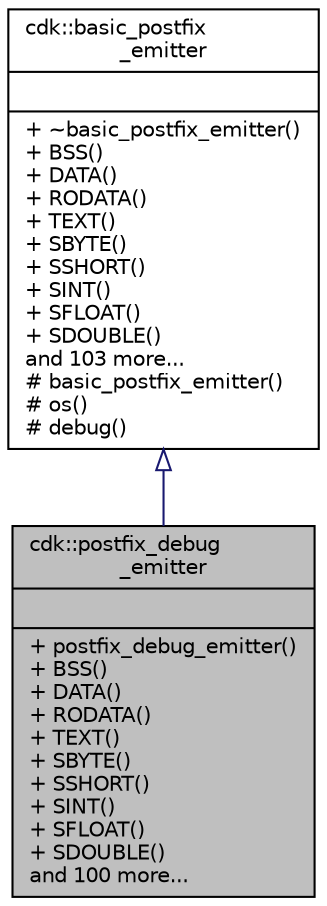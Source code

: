 digraph "cdk::postfix_debug_emitter"
{
  edge [fontname="Helvetica",fontsize="10",labelfontname="Helvetica",labelfontsize="10"];
  node [fontname="Helvetica",fontsize="10",shape=record];
  Node0 [label="{cdk::postfix_debug\l_emitter\n||+ postfix_debug_emitter()\l+ BSS()\l+ DATA()\l+ RODATA()\l+ TEXT()\l+ SBYTE()\l+ SSHORT()\l+ SINT()\l+ SFLOAT()\l+ SDOUBLE()\land 100 more...\l}",height=0.2,width=0.4,color="black", fillcolor="grey75", style="filled", fontcolor="black"];
  Node1 -> Node0 [dir="back",color="midnightblue",fontsize="10",style="solid",arrowtail="onormal",fontname="Helvetica"];
  Node1 [label="{cdk::basic_postfix\l_emitter\n||+ ~basic_postfix_emitter()\l+ BSS()\l+ DATA()\l+ RODATA()\l+ TEXT()\l+ SBYTE()\l+ SSHORT()\l+ SINT()\l+ SFLOAT()\l+ SDOUBLE()\land 103 more...\l# basic_postfix_emitter()\l# os()\l# debug()\l}",height=0.2,width=0.4,color="black", fillcolor="white", style="filled",URL="$classcdk_1_1basic__postfix__emitter.html"];
}
